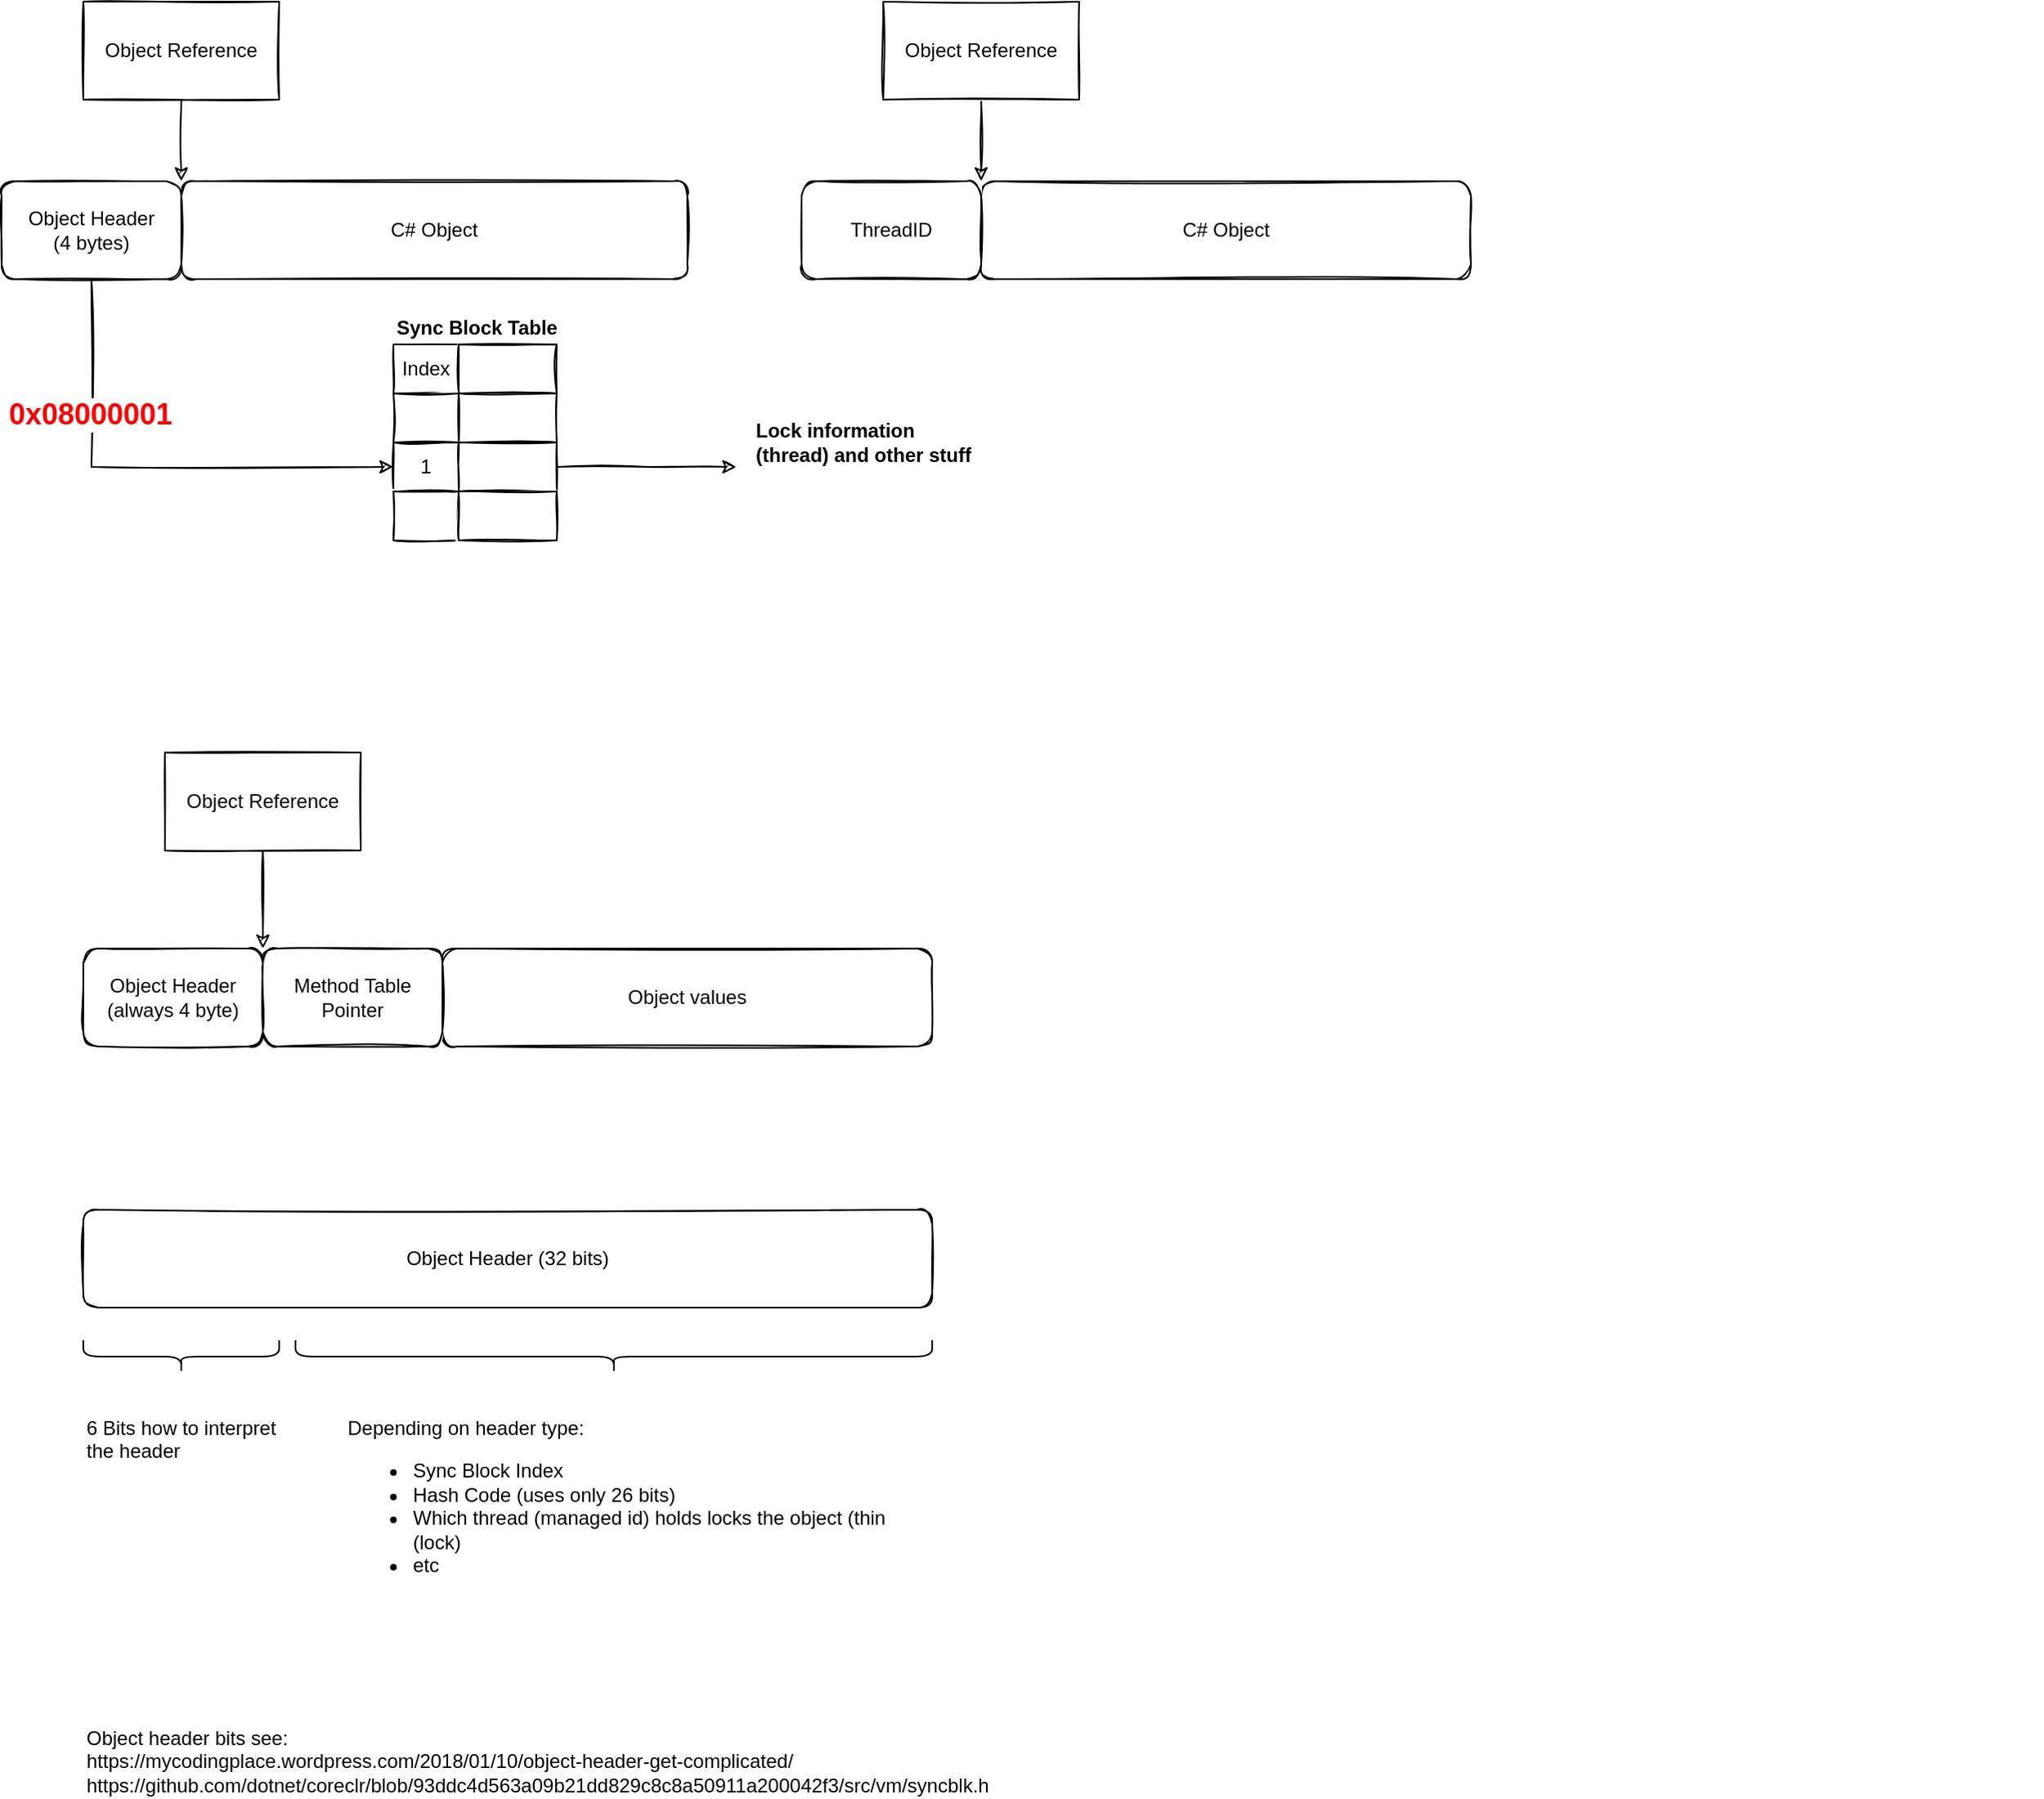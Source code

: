 <mxfile version="21.3.7" type="device" pages="4">
  <diagram name="Object header and sync block table" id="GOjnPNijAtw2aSdJk6ID">
    <mxGraphModel dx="474" dy="844" grid="1" gridSize="10" guides="1" tooltips="1" connect="1" arrows="1" fold="1" page="1" pageScale="1" pageWidth="827" pageHeight="1169" math="0" shadow="0">
      <root>
        <mxCell id="0" />
        <mxCell id="1" parent="0" />
        <mxCell id="AEqqlIhzPC51p_m761yX-1" value="C# Object" style="rounded=1;whiteSpace=wrap;html=1;sketch=1;" parent="1" vertex="1">
          <mxGeometry x="140" y="130" width="310" height="60" as="geometry" />
        </mxCell>
        <mxCell id="AEqqlIhzPC51p_m761yX-2" style="edgeStyle=orthogonalEdgeStyle;rounded=0;orthogonalLoop=1;jettySize=auto;html=1;exitX=0.5;exitY=1;exitDx=0;exitDy=0;entryX=0;entryY=0.5;entryDx=0;entryDy=0;sketch=1;" parent="1" source="AEqqlIhzPC51p_m761yX-4" target="AEqqlIhzPC51p_m761yX-12" edge="1">
          <mxGeometry relative="1" as="geometry" />
        </mxCell>
        <mxCell id="AEqqlIhzPC51p_m761yX-3" value="&lt;font style=&quot;font-size: 18px&quot; color=&quot;#ff0000&quot;&gt;0x08000001&lt;/font&gt;" style="edgeLabel;html=1;align=center;verticalAlign=middle;resizable=0;points=[];fontStyle=1" parent="AEqqlIhzPC51p_m761yX-2" vertex="1" connectable="0">
          <mxGeometry x="-0.447" y="-1" relative="1" as="geometry">
            <mxPoint as="offset" />
          </mxGeometry>
        </mxCell>
        <mxCell id="AEqqlIhzPC51p_m761yX-4" value="Object Header &lt;br&gt;(4 bytes)" style="rounded=1;whiteSpace=wrap;html=1;sketch=1;" parent="1" vertex="1">
          <mxGeometry x="30" y="130" width="110" height="60" as="geometry" />
        </mxCell>
        <mxCell id="AEqqlIhzPC51p_m761yX-5" style="edgeStyle=orthogonalEdgeStyle;rounded=0;orthogonalLoop=1;jettySize=auto;html=1;exitX=0.5;exitY=1;exitDx=0;exitDy=0;entryX=1;entryY=0;entryDx=0;entryDy=0;sketch=1;" parent="1" source="AEqqlIhzPC51p_m761yX-6" target="AEqqlIhzPC51p_m761yX-4" edge="1">
          <mxGeometry relative="1" as="geometry" />
        </mxCell>
        <mxCell id="AEqqlIhzPC51p_m761yX-6" value="Object Reference" style="rounded=0;whiteSpace=wrap;html=1;sketch=1;" parent="1" vertex="1">
          <mxGeometry x="80" y="20" width="120" height="60" as="geometry" />
        </mxCell>
        <mxCell id="AEqqlIhzPC51p_m761yX-7" value="" style="group;sketch=1;" parent="1" vertex="1" connectable="0">
          <mxGeometry x="270" y="230" width="100" height="120" as="geometry" />
        </mxCell>
        <mxCell id="AEqqlIhzPC51p_m761yX-8" value="Index" style="rounded=0;whiteSpace=wrap;html=1;sketch=1;" parent="AEqqlIhzPC51p_m761yX-7" vertex="1">
          <mxGeometry width="40" height="30" as="geometry" />
        </mxCell>
        <mxCell id="AEqqlIhzPC51p_m761yX-9" value="" style="rounded=0;whiteSpace=wrap;html=1;sketch=1;" parent="AEqqlIhzPC51p_m761yX-7" vertex="1">
          <mxGeometry x="40" width="60" height="30" as="geometry" />
        </mxCell>
        <mxCell id="AEqqlIhzPC51p_m761yX-10" value="" style="rounded=0;whiteSpace=wrap;html=1;sketch=1;" parent="AEqqlIhzPC51p_m761yX-7" vertex="1">
          <mxGeometry y="30" width="40" height="30" as="geometry" />
        </mxCell>
        <mxCell id="AEqqlIhzPC51p_m761yX-11" value="" style="rounded=0;whiteSpace=wrap;html=1;sketch=1;" parent="AEqqlIhzPC51p_m761yX-7" vertex="1">
          <mxGeometry x="30" y="80" width="60" height="30" as="geometry" />
        </mxCell>
        <mxCell id="AEqqlIhzPC51p_m761yX-12" value="1" style="rounded=0;whiteSpace=wrap;html=1;sketch=1;" parent="AEqqlIhzPC51p_m761yX-7" vertex="1">
          <mxGeometry y="60" width="40" height="30" as="geometry" />
        </mxCell>
        <mxCell id="AEqqlIhzPC51p_m761yX-13" value="" style="rounded=0;whiteSpace=wrap;html=1;sketch=1;" parent="AEqqlIhzPC51p_m761yX-7" vertex="1">
          <mxGeometry x="40" y="60" width="60" height="30" as="geometry" />
        </mxCell>
        <mxCell id="AEqqlIhzPC51p_m761yX-14" value="" style="rounded=0;whiteSpace=wrap;html=1;sketch=1;" parent="AEqqlIhzPC51p_m761yX-7" vertex="1">
          <mxGeometry y="90" width="40" height="30" as="geometry" />
        </mxCell>
        <mxCell id="AEqqlIhzPC51p_m761yX-15" value="" style="rounded=0;whiteSpace=wrap;html=1;sketch=1;" parent="AEqqlIhzPC51p_m761yX-7" vertex="1">
          <mxGeometry x="40" y="90" width="60" height="30" as="geometry" />
        </mxCell>
        <mxCell id="AEqqlIhzPC51p_m761yX-16" value="" style="rounded=0;whiteSpace=wrap;html=1;sketch=1;" parent="AEqqlIhzPC51p_m761yX-7" vertex="1">
          <mxGeometry x="40" y="30" width="60" height="30" as="geometry" />
        </mxCell>
        <mxCell id="AEqqlIhzPC51p_m761yX-17" value="Sync Block Table" style="text;html=1;strokeColor=none;fillColor=none;align=left;verticalAlign=middle;whiteSpace=wrap;rounded=0;fontStyle=1;sketch=1;" parent="1" vertex="1">
          <mxGeometry x="270" y="210" width="120" height="20" as="geometry" />
        </mxCell>
        <mxCell id="AEqqlIhzPC51p_m761yX-18" style="edgeStyle=orthogonalEdgeStyle;rounded=0;orthogonalLoop=1;jettySize=auto;html=1;exitX=1;exitY=0.5;exitDx=0;exitDy=0;sketch=1;" parent="1" source="AEqqlIhzPC51p_m761yX-13" edge="1">
          <mxGeometry relative="1" as="geometry">
            <mxPoint x="480" y="305" as="targetPoint" />
          </mxGeometry>
        </mxCell>
        <mxCell id="AEqqlIhzPC51p_m761yX-19" value="&lt;b&gt;Lock information (thread) and other stuff&lt;/b&gt;" style="text;html=1;strokeColor=none;fillColor=none;align=left;verticalAlign=middle;whiteSpace=wrap;rounded=0;sketch=1;" parent="1" vertex="1">
          <mxGeometry x="490" y="270" width="140" height="40" as="geometry" />
        </mxCell>
        <mxCell id="AEqqlIhzPC51p_m761yX-20" value="" style="group" parent="1" vertex="1" connectable="0">
          <mxGeometry x="770" y="30" width="510" height="170" as="geometry" />
        </mxCell>
        <mxCell id="AEqqlIhzPC51p_m761yX-21" value="C# Object" style="rounded=1;whiteSpace=wrap;html=1;sketch=1;" parent="AEqqlIhzPC51p_m761yX-20" vertex="1">
          <mxGeometry x="-140" y="100" width="300" height="60" as="geometry" />
        </mxCell>
        <mxCell id="AEqqlIhzPC51p_m761yX-22" value="ThreadID" style="rounded=1;whiteSpace=wrap;html=1;sketch=1;" parent="AEqqlIhzPC51p_m761yX-20" vertex="1">
          <mxGeometry x="-250" y="100" width="110" height="60" as="geometry" />
        </mxCell>
        <mxCell id="AEqqlIhzPC51p_m761yX-23" style="edgeStyle=orthogonalEdgeStyle;rounded=0;orthogonalLoop=1;jettySize=auto;html=1;exitX=0.5;exitY=1;exitDx=0;exitDy=0;entryX=1;entryY=0;entryDx=0;entryDy=0;sketch=1;" parent="AEqqlIhzPC51p_m761yX-20" source="AEqqlIhzPC51p_m761yX-24" target="AEqqlIhzPC51p_m761yX-22" edge="1">
          <mxGeometry relative="1" as="geometry" />
        </mxCell>
        <mxCell id="AEqqlIhzPC51p_m761yX-24" value="Object Reference" style="rounded=0;whiteSpace=wrap;html=1;sketch=1;" parent="AEqqlIhzPC51p_m761yX-20" vertex="1">
          <mxGeometry x="-200" y="-10" width="120" height="60" as="geometry" />
        </mxCell>
        <mxCell id="sfY1wGgAaWfdWCsi1NLy-1" value="Object values" style="rounded=1;whiteSpace=wrap;html=1;sketch=1;" parent="1" vertex="1">
          <mxGeometry x="300" y="600" width="300" height="60" as="geometry" />
        </mxCell>
        <mxCell id="sfY1wGgAaWfdWCsi1NLy-2" value="Object Header&lt;br&gt;(always 4 byte)" style="rounded=1;whiteSpace=wrap;html=1;sketch=1;" parent="1" vertex="1">
          <mxGeometry x="80" y="600" width="110" height="60" as="geometry" />
        </mxCell>
        <mxCell id="sfY1wGgAaWfdWCsi1NLy-3" style="edgeStyle=orthogonalEdgeStyle;rounded=0;orthogonalLoop=1;jettySize=auto;html=1;exitX=0.5;exitY=1;exitDx=0;exitDy=0;entryX=1;entryY=0;entryDx=0;entryDy=0;sketch=1;" parent="1" source="sfY1wGgAaWfdWCsi1NLy-4" target="sfY1wGgAaWfdWCsi1NLy-2" edge="1">
          <mxGeometry relative="1" as="geometry" />
        </mxCell>
        <mxCell id="sfY1wGgAaWfdWCsi1NLy-4" value="Object Reference" style="rounded=0;whiteSpace=wrap;html=1;sketch=1;" parent="1" vertex="1">
          <mxGeometry x="130" y="480" width="120" height="60" as="geometry" />
        </mxCell>
        <mxCell id="sfY1wGgAaWfdWCsi1NLy-5" value="Method Table Pointer" style="rounded=1;whiteSpace=wrap;html=1;sketch=1;" parent="1" vertex="1">
          <mxGeometry x="190" y="600" width="110" height="60" as="geometry" />
        </mxCell>
        <mxCell id="sfY1wGgAaWfdWCsi1NLy-6" value="Object Header (32 bits)" style="rounded=1;whiteSpace=wrap;html=1;sketch=1;" parent="1" vertex="1">
          <mxGeometry x="80" y="760" width="520" height="60" as="geometry" />
        </mxCell>
        <mxCell id="sfY1wGgAaWfdWCsi1NLy-7" value="" style="shape=curlyBracket;whiteSpace=wrap;html=1;rounded=1;labelPosition=left;verticalLabelPosition=middle;align=right;verticalAlign=middle;rotation=-90;" parent="1" vertex="1">
          <mxGeometry x="130" y="790" width="20" height="120" as="geometry" />
        </mxCell>
        <mxCell id="sfY1wGgAaWfdWCsi1NLy-8" value="" style="shape=curlyBracket;whiteSpace=wrap;html=1;rounded=1;labelPosition=left;verticalLabelPosition=middle;align=right;verticalAlign=middle;rotation=-90;" parent="1" vertex="1">
          <mxGeometry x="395" y="655" width="20" height="390" as="geometry" />
        </mxCell>
        <mxCell id="sfY1wGgAaWfdWCsi1NLy-9" value="6 Bits how to interpret the header" style="text;html=1;strokeColor=none;fillColor=none;align=left;verticalAlign=top;whiteSpace=wrap;rounded=0;labelPosition=center;verticalLabelPosition=middle;" parent="1" vertex="1">
          <mxGeometry x="80" y="880" width="120" height="60" as="geometry" />
        </mxCell>
        <mxCell id="sfY1wGgAaWfdWCsi1NLy-10" value="Depending on header type:&lt;br&gt;&lt;ul&gt;&lt;li&gt;Sync Block Index&lt;/li&gt;&lt;li style=&quot;border-color: var(--border-color);&quot;&gt;Hash Code (uses only 26 bits)&lt;/li&gt;&lt;li&gt;Which thread (managed id) holds locks the object (thin&amp;nbsp; (lock)&lt;/li&gt;&lt;li&gt;etc&lt;/li&gt;&lt;/ul&gt;" style="text;html=1;strokeColor=none;fillColor=none;align=left;verticalAlign=top;whiteSpace=wrap;rounded=0;labelPosition=center;verticalLabelPosition=middle;" parent="1" vertex="1">
          <mxGeometry x="240" y="880" width="360" height="60" as="geometry" />
        </mxCell>
        <UserObject label="Object header bits see:&lt;br&gt;https://mycodingplace.wordpress.com/2018/01/10/object-header-get-complicated/&lt;br&gt;https://github.com/dotnet/coreclr/blob/93ddc4d563a09b21dd829c8c8a50911a200042f3/src/vm/syncblk.h" link="https://mycodingplace.wordpress.com/2018/01/10/object-header-get-complicated/" id="sfY1wGgAaWfdWCsi1NLy-11">
          <mxCell style="text;whiteSpace=wrap;html=1;" parent="1" vertex="1">
            <mxGeometry x="80" y="1070" width="470" height="40" as="geometry" />
          </mxCell>
        </UserObject>
      </root>
    </mxGraphModel>
  </diagram>
  <diagram id="ARM7jemmTMDModTd-YKh" name="Object header types">
    <mxGraphModel dx="785" dy="835" grid="1" gridSize="10" guides="1" tooltips="1" connect="1" arrows="1" fold="1" page="1" pageScale="1" pageWidth="827" pageHeight="1169" math="0" shadow="0">
      <root>
        <mxCell id="0" />
        <mxCell id="1" parent="0" />
        <mxCell id="n-sB3haIcfQpjudPLmjI-1" value="Bit 32" style="rounded=1;whiteSpace=wrap;html=1;sketch=1;" parent="1" vertex="1">
          <mxGeometry x="30" y="60" width="110" height="60" as="geometry" />
        </mxCell>
        <mxCell id="n-sB3haIcfQpjudPLmjI-2" value="Bit 31" style="rounded=1;whiteSpace=wrap;html=1;sketch=1;" parent="1" vertex="1">
          <mxGeometry x="30" y="120" width="110" height="60" as="geometry" />
        </mxCell>
        <mxCell id="n-sB3haIcfQpjudPLmjI-3" value="Bit 29" style="rounded=1;whiteSpace=wrap;html=1;sketch=1;" parent="1" vertex="1">
          <mxGeometry x="30" y="180" width="110" height="60" as="geometry" />
        </mxCell>
        <mxCell id="n-sB3haIcfQpjudPLmjI-4" value="Bit 28" style="rounded=1;whiteSpace=wrap;html=1;sketch=1;" parent="1" vertex="1">
          <mxGeometry x="30" y="240" width="110" height="60" as="geometry" />
        </mxCell>
        <mxCell id="n-sB3haIcfQpjudPLmjI-5" value="Bit 27" style="rounded=1;whiteSpace=wrap;html=1;sketch=1;" parent="1" vertex="1">
          <mxGeometry x="30" y="300" width="110" height="60" as="geometry" />
        </mxCell>
        <mxCell id="n-sB3haIcfQpjudPLmjI-6" value="Bit 26" style="rounded=1;whiteSpace=wrap;html=1;sketch=1;" parent="1" vertex="1">
          <mxGeometry x="30" y="360" width="110" height="60" as="geometry" />
        </mxCell>
        <mxCell id="n-sB3haIcfQpjudPLmjI-7" value="Bit 25" style="rounded=1;whiteSpace=wrap;html=1;sketch=1;fillColor=#f5f5f5;gradientColor=#b3b3b3;strokeColor=#666666;" parent="1" vertex="1">
          <mxGeometry x="30" y="420" width="110" height="60" as="geometry" />
        </mxCell>
        <mxCell id="n-sB3haIcfQpjudPLmjI-8" value="Bit 24" style="rounded=1;whiteSpace=wrap;html=1;sketch=1;fillColor=#f5f5f5;strokeColor=#666666;gradientColor=#b3b3b3;" parent="1" vertex="1">
          <mxGeometry x="30" y="480" width="110" height="60" as="geometry" />
        </mxCell>
        <mxCell id="n-sB3haIcfQpjudPLmjI-9" value="&lt;b&gt;&lt;font style=&quot;font-size: 14px;&quot;&gt;1 if header contains hash code, 0 if sync block index&lt;/font&gt;&lt;/b&gt;" style="text;html=1;strokeColor=none;fillColor=none;align=left;verticalAlign=middle;whiteSpace=wrap;rounded=0;" parent="1" vertex="1">
          <mxGeometry x="160" y="375" width="430" height="30" as="geometry" />
        </mxCell>
        <mxCell id="n-sB3haIcfQpjudPLmjI-10" value="&lt;b&gt;&lt;font style=&quot;font-size: 14px;&quot;&gt;1 if header contains hash code or sync block index. &lt;br&gt;Typically 0x00...&lt;/font&gt;&lt;/b&gt;" style="text;html=1;strokeColor=none;fillColor=none;align=left;verticalAlign=middle;whiteSpace=wrap;rounded=0;" parent="1" vertex="1">
          <mxGeometry x="160" y="315" width="430" height="30" as="geometry" />
        </mxCell>
        <mxCell id="n-sB3haIcfQpjudPLmjI-11" value="&lt;b&gt;&lt;font style=&quot;font-size: 14px;&quot;&gt;Most significant 8 bits of the object header&lt;/font&gt;&lt;/b&gt;" style="text;html=1;strokeColor=none;fillColor=none;align=left;verticalAlign=middle;whiteSpace=wrap;rounded=0;" parent="1" vertex="1">
          <mxGeometry x="30" y="20" width="430" height="30" as="geometry" />
        </mxCell>
      </root>
    </mxGraphModel>
  </diagram>
  <diagram id="ZwzjwCGxLYRz8BM2fhb0" name="32 bit stack">
    <mxGraphModel dx="842" dy="844" grid="1" gridSize="10" guides="1" tooltips="1" connect="1" arrows="1" fold="1" page="1" pageScale="1" pageWidth="827" pageHeight="1169" math="0" shadow="0">
      <root>
        <mxCell id="0" />
        <mxCell id="1" parent="0" />
        <mxCell id="sgUhIr8U4AR34mSNmQXY-1" value="Function Parameter n" style="rounded=1;whiteSpace=wrap;html=1;fontSize=14;" parent="1" vertex="1">
          <mxGeometry x="90" y="40" width="240" height="40" as="geometry" />
        </mxCell>
        <mxCell id="sgUhIr8U4AR34mSNmQXY-2" value="..." style="rounded=1;whiteSpace=wrap;html=1;fontSize=14;" parent="1" vertex="1">
          <mxGeometry x="90" y="80" width="240" height="40" as="geometry" />
        </mxCell>
        <mxCell id="sgUhIr8U4AR34mSNmQXY-3" value="Function Parameter 1" style="rounded=1;whiteSpace=wrap;html=1;fontSize=14;" parent="1" vertex="1">
          <mxGeometry x="90" y="120" width="240" height="40" as="geometry" />
        </mxCell>
        <mxCell id="sgUhIr8U4AR34mSNmQXY-4" value="Return address" style="rounded=1;whiteSpace=wrap;html=1;fontSize=14;" parent="1" vertex="1">
          <mxGeometry x="90" y="160" width="240" height="40" as="geometry" />
        </mxCell>
        <mxCell id="sgUhIr8U4AR34mSNmQXY-5" value="Saved (previous) EBP" style="rounded=1;whiteSpace=wrap;html=1;fontSize=14;fillColor=#dae8fc;strokeColor=#000000;" parent="1" vertex="1">
          <mxGeometry x="90" y="200" width="240" height="40" as="geometry" />
        </mxCell>
        <mxCell id="sgUhIr8U4AR34mSNmQXY-6" value="Stack guard (/GS)" style="rounded=1;whiteSpace=wrap;html=1;fontSize=14;" parent="1" vertex="1">
          <mxGeometry x="90" y="240" width="240" height="40" as="geometry" />
        </mxCell>
        <mxCell id="sgUhIr8U4AR34mSNmQXY-7" value="Local variables" style="rounded=1;whiteSpace=wrap;html=1;fontSize=14;" parent="1" vertex="1">
          <mxGeometry x="90" y="280" width="240" height="40" as="geometry" />
        </mxCell>
        <mxCell id="sgUhIr8U4AR34mSNmQXY-12" value="" style="shape=flexArrow;endArrow=classic;html=1;rounded=0;" parent="1" edge="1">
          <mxGeometry width="50" height="50" relative="1" as="geometry">
            <mxPoint x="364" y="40" as="sourcePoint" />
            <mxPoint x="363.5" y="320" as="targetPoint" />
          </mxGeometry>
        </mxCell>
        <mxCell id="sgUhIr8U4AR34mSNmQXY-13" value="Stack grows downward" style="text;html=1;strokeColor=none;fillColor=none;align=center;verticalAlign=middle;whiteSpace=wrap;rounded=0;fontSize=14;fontStyle=1;" parent="1" vertex="1">
          <mxGeometry x="404" y="120" width="90" height="45" as="geometry" />
        </mxCell>
        <mxCell id="sgUhIr8U4AR34mSNmQXY-14" value="" style="shape=flexArrow;endArrow=classic;html=1;rounded=0;" parent="1" edge="1">
          <mxGeometry width="50" height="50" relative="1" as="geometry">
            <mxPoint x="363" y="400" as="sourcePoint" />
            <mxPoint x="363" y="325" as="targetPoint" />
          </mxGeometry>
        </mxCell>
        <mxCell id="sgUhIr8U4AR34mSNmQXY-15" value="Histroy, no longer available" style="text;html=1;strokeColor=none;fillColor=none;align=center;verticalAlign=middle;whiteSpace=wrap;rounded=0;fontSize=14;fontStyle=1;" parent="1" vertex="1">
          <mxGeometry x="390" y="360" width="90" height="45" as="geometry" />
        </mxCell>
        <mxCell id="sgUhIr8U4AR34mSNmQXY-20" value="&lt;font color=&quot;#ff3333&quot; style=&quot;font-size: 14px;&quot;&gt;&lt;b&gt;EPB + 8&lt;/b&gt;&lt;/font&gt;" style="text;html=1;strokeColor=none;fillColor=none;align=right;verticalAlign=middle;whiteSpace=wrap;rounded=0;" parent="1" vertex="1">
          <mxGeometry x="10" y="120" width="60" height="30" as="geometry" />
        </mxCell>
        <mxCell id="sgUhIr8U4AR34mSNmQXY-21" value="&lt;font color=&quot;#ff3333&quot; style=&quot;font-size: 14px;&quot;&gt;&lt;b&gt;EPB + 4&lt;/b&gt;&lt;/font&gt;" style="text;html=1;strokeColor=none;fillColor=none;align=right;verticalAlign=middle;whiteSpace=wrap;rounded=0;" parent="1" vertex="1">
          <mxGeometry x="10" y="165" width="60" height="30" as="geometry" />
        </mxCell>
        <mxCell id="sgUhIr8U4AR34mSNmQXY-22" value="&lt;font color=&quot;#ff3333&quot; style=&quot;font-size: 14px;&quot;&gt;&lt;b&gt;EPB&lt;/b&gt;&lt;/font&gt;" style="text;html=1;strokeColor=none;fillColor=none;align=right;verticalAlign=middle;whiteSpace=wrap;rounded=0;" parent="1" vertex="1">
          <mxGeometry x="10" y="205" width="60" height="30" as="geometry" />
        </mxCell>
        <mxCell id="sgUhIr8U4AR34mSNmQXY-23" value="&lt;font color=&quot;#ff3333&quot; style=&quot;font-size: 14px;&quot;&gt;&lt;b&gt;EPB - 4&lt;/b&gt;&lt;/font&gt;" style="text;html=1;strokeColor=none;fillColor=none;align=right;verticalAlign=middle;whiteSpace=wrap;rounded=0;" parent="1" vertex="1">
          <mxGeometry x="10" y="245" width="60" height="30" as="geometry" />
        </mxCell>
        <mxCell id="eK1zq_byxVY8UZrfANrj-2" value="Function Parameter n" style="rounded=1;whiteSpace=wrap;html=1;fontSize=14;" vertex="1" parent="1">
          <mxGeometry x="120" y="990" width="240" height="40" as="geometry" />
        </mxCell>
        <mxCell id="eK1zq_byxVY8UZrfANrj-3" value="..." style="rounded=1;whiteSpace=wrap;html=1;fontSize=14;" vertex="1" parent="1">
          <mxGeometry x="120" y="950" width="240" height="40" as="geometry" />
        </mxCell>
        <mxCell id="eK1zq_byxVY8UZrfANrj-4" value="Function Parameter 1" style="rounded=1;whiteSpace=wrap;html=1;fontSize=14;" vertex="1" parent="1">
          <mxGeometry x="120" y="910" width="240" height="40" as="geometry" />
        </mxCell>
        <mxCell id="eK1zq_byxVY8UZrfANrj-5" value="Return address" style="rounded=1;whiteSpace=wrap;html=1;fontSize=14;" vertex="1" parent="1">
          <mxGeometry x="120" y="870" width="240" height="40" as="geometry" />
        </mxCell>
        <mxCell id="eK1zq_byxVY8UZrfANrj-6" value="Saved (previous) EBP" style="rounded=1;whiteSpace=wrap;html=1;fontSize=14;fillColor=#dae8fc;strokeColor=#000000;" vertex="1" parent="1">
          <mxGeometry x="120" y="830" width="240" height="40" as="geometry" />
        </mxCell>
        <mxCell id="eK1zq_byxVY8UZrfANrj-7" value="Stack guard (/GS)" style="rounded=1;whiteSpace=wrap;html=1;fontSize=14;" vertex="1" parent="1">
          <mxGeometry x="120" y="790" width="240" height="40" as="geometry" />
        </mxCell>
        <mxCell id="eK1zq_byxVY8UZrfANrj-8" value="Local variables" style="rounded=1;whiteSpace=wrap;html=1;fontSize=14;" vertex="1" parent="1">
          <mxGeometry x="120" y="750" width="240" height="40" as="geometry" />
        </mxCell>
        <mxCell id="eK1zq_byxVY8UZrfANrj-9" value="" style="shape=flexArrow;endArrow=classic;html=1;rounded=0;" edge="1" parent="1">
          <mxGeometry width="50" height="50" relative="1" as="geometry">
            <mxPoint x="400" y="1030" as="sourcePoint" />
            <mxPoint x="404" y="750" as="targetPoint" />
          </mxGeometry>
        </mxCell>
        <mxCell id="eK1zq_byxVY8UZrfANrj-10" value="Stack grows downward" style="text;html=1;strokeColor=none;fillColor=none;align=center;verticalAlign=middle;whiteSpace=wrap;rounded=0;fontSize=14;fontStyle=1;" vertex="1" parent="1">
          <mxGeometry x="430" y="870" width="90" height="45" as="geometry" />
        </mxCell>
        <mxCell id="eK1zq_byxVY8UZrfANrj-11" value="" style="shape=flexArrow;endArrow=classic;html=1;rounded=0;" edge="1" parent="1">
          <mxGeometry width="50" height="50" relative="1" as="geometry">
            <mxPoint x="404" y="640" as="sourcePoint" />
            <mxPoint x="404" y="740" as="targetPoint" />
          </mxGeometry>
        </mxCell>
        <mxCell id="eK1zq_byxVY8UZrfANrj-12" value="Histroy, no longer available" style="text;html=1;strokeColor=none;fillColor=none;align=center;verticalAlign=middle;whiteSpace=wrap;rounded=0;fontSize=14;fontStyle=1;" vertex="1" parent="1">
          <mxGeometry x="440" y="660" width="90" height="45" as="geometry" />
        </mxCell>
        <mxCell id="eK1zq_byxVY8UZrfANrj-14" value="&lt;font color=&quot;#ff3333&quot; style=&quot;font-size: 14px;&quot;&gt;&lt;b&gt;EPB + 8&lt;/b&gt;&lt;/font&gt;" style="text;html=1;strokeColor=none;fillColor=none;align=right;verticalAlign=middle;whiteSpace=wrap;rounded=0;" vertex="1" parent="1">
          <mxGeometry x="50" y="910" width="60" height="30" as="geometry" />
        </mxCell>
        <mxCell id="eK1zq_byxVY8UZrfANrj-15" value="&lt;font color=&quot;#ff3333&quot; style=&quot;font-size: 14px;&quot;&gt;&lt;b&gt;EPB + 4&lt;/b&gt;&lt;/font&gt;" style="text;html=1;strokeColor=none;fillColor=none;align=right;verticalAlign=middle;whiteSpace=wrap;rounded=0;" vertex="1" parent="1">
          <mxGeometry x="50" y="870" width="60" height="30" as="geometry" />
        </mxCell>
        <mxCell id="eK1zq_byxVY8UZrfANrj-16" value="&lt;font color=&quot;#ff3333&quot; style=&quot;font-size: 14px;&quot;&gt;&lt;b&gt;EPB&lt;/b&gt;&lt;/font&gt;" style="text;html=1;strokeColor=none;fillColor=none;align=right;verticalAlign=middle;whiteSpace=wrap;rounded=0;" vertex="1" parent="1">
          <mxGeometry x="50" y="830" width="60" height="30" as="geometry" />
        </mxCell>
        <mxCell id="eK1zq_byxVY8UZrfANrj-17" value="&lt;font color=&quot;#ff3333&quot; style=&quot;font-size: 14px;&quot;&gt;&lt;b&gt;EPB - 4&lt;/b&gt;&lt;/font&gt;" style="text;html=1;strokeColor=none;fillColor=none;align=right;verticalAlign=middle;whiteSpace=wrap;rounded=0;" vertex="1" parent="1">
          <mxGeometry x="50" y="795" width="60" height="30" as="geometry" />
        </mxCell>
        <mxCell id="eK1zq_byxVY8UZrfANrj-18" value="&lt;font color=&quot;#ff3333&quot; style=&quot;font-size: 14px;&quot;&gt;&lt;b&gt;ESP&lt;/b&gt;&lt;/font&gt;" style="text;html=1;strokeColor=none;fillColor=none;align=right;verticalAlign=middle;whiteSpace=wrap;rounded=0;" vertex="1" parent="1">
          <mxGeometry x="50" y="755" width="60" height="30" as="geometry" />
        </mxCell>
        <mxCell id="eK1zq_byxVY8UZrfANrj-19" value="&lt;font color=&quot;#ff3333&quot; style=&quot;font-size: 14px;&quot;&gt;&lt;b&gt;ESP&lt;/b&gt;&lt;/font&gt;" style="text;html=1;strokeColor=none;fillColor=none;align=right;verticalAlign=middle;whiteSpace=wrap;rounded=0;" vertex="1" parent="1">
          <mxGeometry x="10" y="285" width="60" height="30" as="geometry" />
        </mxCell>
      </root>
    </mxGraphModel>
  </diagram>
  <diagram id="-brG0EAQqYNqgb16TJt7" name="Memory">
    <mxGraphModel dx="785" dy="835" grid="1" gridSize="10" guides="1" tooltips="1" connect="1" arrows="1" fold="1" page="1" pageScale="1" pageWidth="827" pageHeight="1169" math="0" shadow="0">
      <root>
        <mxCell id="0" />
        <mxCell id="1" parent="0" />
        <mxCell id="xzD6hkkAI8JBzoGYOD36-1" value="" style="rounded=1;whiteSpace=wrap;html=1;fillColor=#fff2cc;strokeColor=#000000;" vertex="1" parent="1">
          <mxGeometry x="130" y="100" width="270" height="610" as="geometry" />
        </mxCell>
        <mxCell id="xzD6hkkAI8JBzoGYOD36-3" value="" style="rounded=1;whiteSpace=wrap;html=1;strokeColor=#000000;fillColor=#fff2cc;" vertex="1" parent="1">
          <mxGeometry x="160" y="130" width="210" height="400" as="geometry" />
        </mxCell>
        <mxCell id="xzD6hkkAI8JBzoGYOD36-2" value="Committed" style="text;html=1;strokeColor=none;fillColor=none;align=left;verticalAlign=middle;whiteSpace=wrap;rounded=0;fontSize=16;fontStyle=1;" vertex="1" parent="1">
          <mxGeometry x="170" y="150" width="60" height="30" as="geometry" />
        </mxCell>
        <mxCell id="xzD6hkkAI8JBzoGYOD36-4" value="" style="rounded=1;whiteSpace=wrap;html=1;fillColor=#fff2cc;strokeColor=#000000;" vertex="1" parent="1">
          <mxGeometry x="160" y="610" width="200" height="60" as="geometry" />
        </mxCell>
        <mxCell id="xzD6hkkAI8JBzoGYOD36-5" value="Free" style="text;html=1;strokeColor=none;fillColor=none;align=left;verticalAlign=middle;whiteSpace=wrap;rounded=0;fontSize=16;fontStyle=1;" vertex="1" parent="1">
          <mxGeometry x="170" y="625" width="60" height="30" as="geometry" />
        </mxCell>
        <mxCell id="xzD6hkkAI8JBzoGYOD36-6" value="" style="rounded=1;whiteSpace=wrap;html=1;fillColor=#fff2cc;strokeColor=#000000;" vertex="1" parent="1">
          <mxGeometry x="160" y="540" width="200" height="60" as="geometry" />
        </mxCell>
        <mxCell id="xzD6hkkAI8JBzoGYOD36-7" value="Reserved" style="text;html=1;strokeColor=none;fillColor=none;align=left;verticalAlign=middle;whiteSpace=wrap;rounded=0;fontSize=16;fontStyle=1;" vertex="1" parent="1">
          <mxGeometry x="170" y="555" width="60" height="30" as="geometry" />
        </mxCell>
        <mxCell id="xzD6hkkAI8JBzoGYOD36-8" value="" style="rounded=1;whiteSpace=wrap;html=1;strokeColor=#C73500;fillColor=#fa6800;fontColor=#000000;" vertex="1" parent="1">
          <mxGeometry x="170" y="190" width="180" height="140" as="geometry" />
        </mxCell>
        <mxCell id="xzD6hkkAI8JBzoGYOD36-10" value="&lt;font style=&quot;font-size: 16px;&quot;&gt;Private Bytes&lt;/font&gt;" style="rounded=1;whiteSpace=wrap;html=1;fillColor=#d5e8d4;strokeColor=#000000;" vertex="1" parent="1">
          <mxGeometry x="470" y="230" width="120" height="60" as="geometry" />
        </mxCell>
        <mxCell id="xzD6hkkAI8JBzoGYOD36-11" value="&lt;font style=&quot;font-size: 16px;&quot;&gt;Working Set&lt;/font&gt;" style="rounded=1;whiteSpace=wrap;html=1;fillColor=#f8cecc;strokeColor=#000000;" vertex="1" parent="1">
          <mxGeometry x="470" y="330" width="120" height="60" as="geometry" />
        </mxCell>
        <mxCell id="xzD6hkkAI8JBzoGYOD36-12" value="&lt;font style=&quot;font-size: 16px;&quot;&gt;Virtual Bytes&lt;/font&gt;" style="rounded=1;whiteSpace=wrap;html=1;fillColor=#dae8fc;strokeColor=#000000;" vertex="1" parent="1">
          <mxGeometry x="470" y="510" width="120" height="60" as="geometry" />
        </mxCell>
        <mxCell id="xzD6hkkAI8JBzoGYOD36-13" value="Non Shared Pages" style="text;html=1;strokeColor=none;fillColor=none;align=left;verticalAlign=middle;whiteSpace=wrap;rounded=0;fontSize=14;" vertex="1" parent="1">
          <mxGeometry x="180" y="200" width="150" height="30" as="geometry" />
        </mxCell>
        <mxCell id="xzD6hkkAI8JBzoGYOD36-15" value="&lt;font style=&quot;font-size: 16px;&quot;&gt;RAM&lt;/font&gt;" style="rounded=1;whiteSpace=wrap;html=1;strokeColor=#666666;fillColor=#f5f5f5;fontColor=#333333;" vertex="1" parent="1">
          <mxGeometry x="180" y="280" width="110" height="40" as="geometry" />
        </mxCell>
        <mxCell id="xzD6hkkAI8JBzoGYOD36-16" value="&lt;font style=&quot;font-size: 16px;&quot;&gt;Disk&lt;/font&gt;" style="rounded=1;whiteSpace=wrap;html=1;strokeColor=#666666;fillColor=#f5f5f5;fontColor=#333333;" vertex="1" parent="1">
          <mxGeometry x="180" y="230" width="110" height="40" as="geometry" />
        </mxCell>
        <mxCell id="xzD6hkkAI8JBzoGYOD36-17" value="" style="rounded=1;whiteSpace=wrap;html=1;strokeColor=#BD7000;fillColor=#f0a30a;fontColor=#000000;" vertex="1" parent="1">
          <mxGeometry x="170" y="360" width="180" height="140" as="geometry" />
        </mxCell>
        <mxCell id="xzD6hkkAI8JBzoGYOD36-18" value="Non Shared Pages" style="text;html=1;strokeColor=none;fillColor=none;align=left;verticalAlign=middle;whiteSpace=wrap;rounded=0;fontSize=14;" vertex="1" parent="1">
          <mxGeometry x="180" y="370" width="150" height="30" as="geometry" />
        </mxCell>
        <mxCell id="xzD6hkkAI8JBzoGYOD36-19" value="&lt;font style=&quot;font-size: 16px;&quot;&gt;RAM&lt;/font&gt;" style="rounded=1;whiteSpace=wrap;html=1;strokeColor=#666666;fillColor=#f5f5f5;fontColor=#333333;" vertex="1" parent="1">
          <mxGeometry x="180" y="450" width="110" height="40" as="geometry" />
        </mxCell>
        <mxCell id="xzD6hkkAI8JBzoGYOD36-20" value="&lt;font style=&quot;font-size: 16px;&quot;&gt;Disk&lt;/font&gt;" style="rounded=1;whiteSpace=wrap;html=1;strokeColor=#666666;fillColor=#f5f5f5;fontColor=#333333;" vertex="1" parent="1">
          <mxGeometry x="180" y="400" width="110" height="40" as="geometry" />
        </mxCell>
        <mxCell id="xzD6hkkAI8JBzoGYOD36-24" value="" style="endArrow=classic;html=1;rounded=0;startArrow=oval;startFill=1;exitX=0.778;exitY=0.429;exitDx=0;exitDy=0;exitPerimeter=0;strokeColor=#000000;" edge="1" parent="1" source="xzD6hkkAI8JBzoGYOD36-8" target="xzD6hkkAI8JBzoGYOD36-10">
          <mxGeometry width="50" height="50" relative="1" as="geometry">
            <mxPoint x="440" y="310" as="sourcePoint" />
            <mxPoint x="460" y="260" as="targetPoint" />
          </mxGeometry>
        </mxCell>
        <mxCell id="xzD6hkkAI8JBzoGYOD36-25" value="" style="endArrow=classic;html=1;rounded=0;startArrow=oval;startFill=1;strokeColor=#000000;" edge="1" parent="1" target="xzD6hkkAI8JBzoGYOD36-11">
          <mxGeometry width="50" height="50" relative="1" as="geometry">
            <mxPoint x="270" y="300" as="sourcePoint" />
            <mxPoint x="480" y="267" as="targetPoint" />
          </mxGeometry>
        </mxCell>
        <mxCell id="xzD6hkkAI8JBzoGYOD36-26" value="" style="endArrow=classic;html=1;rounded=0;startArrow=oval;startFill=1;exitX=0.818;exitY=0.5;exitDx=0;exitDy=0;exitPerimeter=0;strokeColor=#000000;" edge="1" parent="1" source="xzD6hkkAI8JBzoGYOD36-19" target="xzD6hkkAI8JBzoGYOD36-11">
          <mxGeometry width="50" height="50" relative="1" as="geometry">
            <mxPoint x="280" y="310" as="sourcePoint" />
            <mxPoint x="480" y="356" as="targetPoint" />
          </mxGeometry>
        </mxCell>
        <mxCell id="xzD6hkkAI8JBzoGYOD36-27" value="" style="endArrow=classic;html=1;rounded=0;startArrow=oval;startFill=1;strokeColor=#000000;" edge="1" parent="1" target="xzD6hkkAI8JBzoGYOD36-12">
          <mxGeometry width="50" height="50" relative="1" as="geometry">
            <mxPoint x="310" y="520" as="sourcePoint" />
            <mxPoint x="480" y="395" as="targetPoint" />
          </mxGeometry>
        </mxCell>
        <mxCell id="xzD6hkkAI8JBzoGYOD36-28" value="" style="endArrow=classic;html=1;rounded=0;startArrow=oval;startFill=1;entryX=0;entryY=0.65;entryDx=0;entryDy=0;entryPerimeter=0;exitX=0.65;exitY=0.5;exitDx=0;exitDy=0;exitPerimeter=0;strokeColor=#000000;" edge="1" parent="1" source="xzD6hkkAI8JBzoGYOD36-6" target="xzD6hkkAI8JBzoGYOD36-12">
          <mxGeometry width="50" height="50" relative="1" as="geometry">
            <mxPoint x="320" y="530" as="sourcePoint" />
            <mxPoint x="480" y="574" as="targetPoint" />
          </mxGeometry>
        </mxCell>
      </root>
    </mxGraphModel>
  </diagram>
</mxfile>
